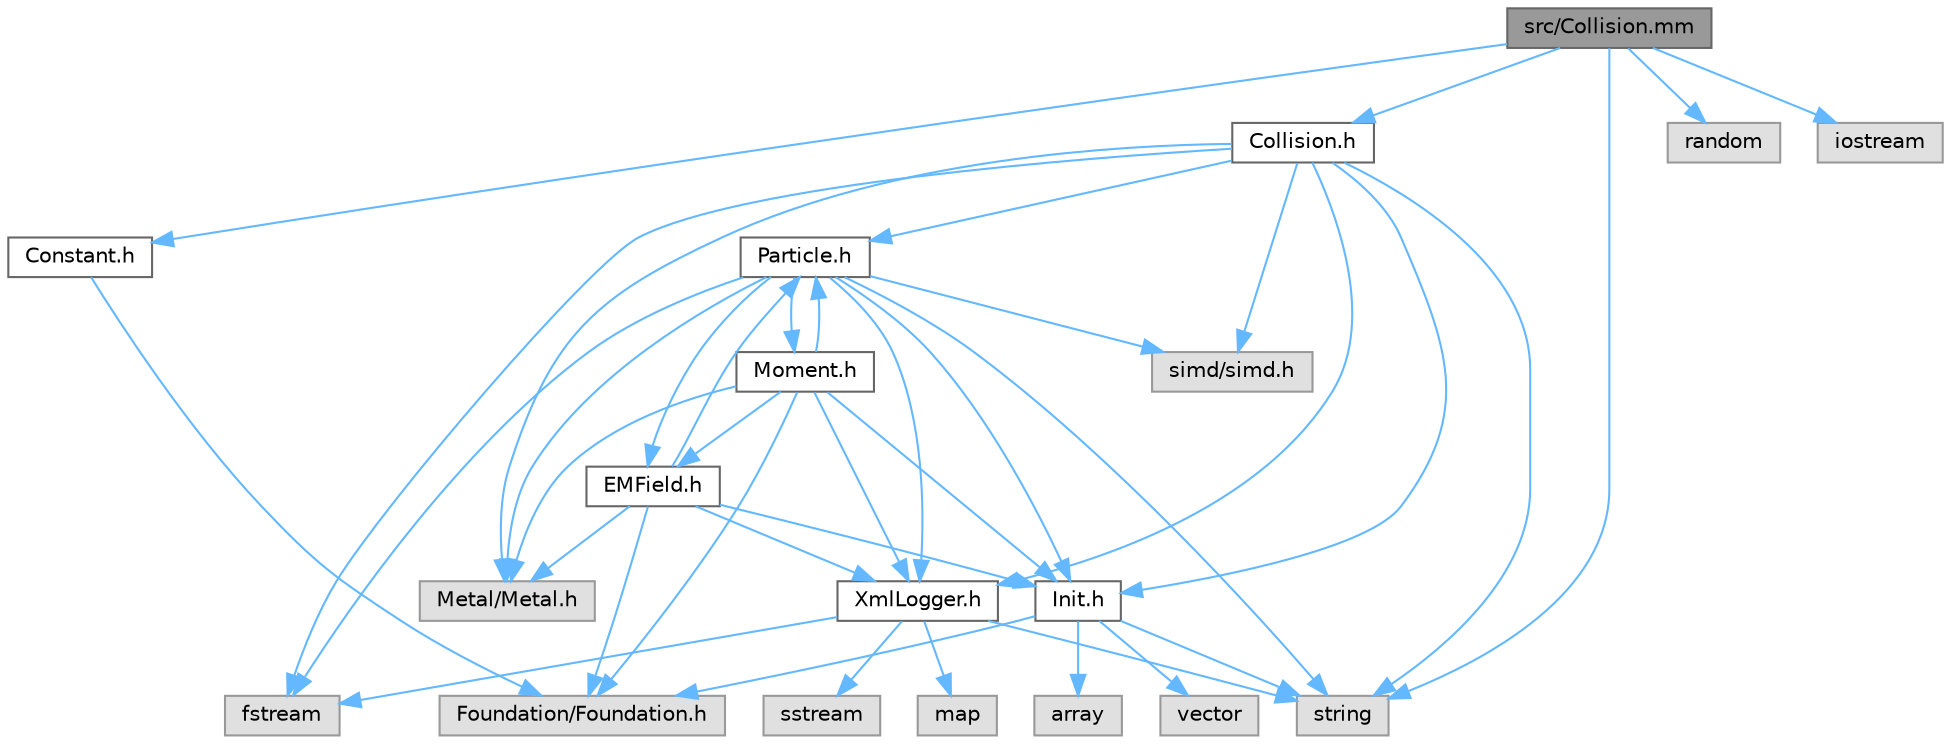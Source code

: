 digraph "src/Collision.mm"
{
 // LATEX_PDF_SIZE
  bgcolor="transparent";
  edge [fontname=Helvetica,fontsize=10,labelfontname=Helvetica,labelfontsize=10];
  node [fontname=Helvetica,fontsize=10,shape=box,height=0.2,width=0.4];
  Node1 [id="Node000001",label="src/Collision.mm",height=0.2,width=0.4,color="gray40", fillcolor="grey60", style="filled", fontcolor="black",tooltip=" "];
  Node1 -> Node2 [id="edge1_Node000001_Node000002",color="steelblue1",style="solid",tooltip=" "];
  Node2 [id="Node000002",label="Collision.h",height=0.2,width=0.4,color="grey40", fillcolor="white", style="filled",URL="$_collision_8h.html",tooltip=" "];
  Node2 -> Node3 [id="edge2_Node000002_Node000003",color="steelblue1",style="solid",tooltip=" "];
  Node3 [id="Node000003",label="Metal/Metal.h",height=0.2,width=0.4,color="grey60", fillcolor="#E0E0E0", style="filled",tooltip=" "];
  Node2 -> Node4 [id="edge3_Node000002_Node000004",color="steelblue1",style="solid",tooltip=" "];
  Node4 [id="Node000004",label="simd/simd.h",height=0.2,width=0.4,color="grey60", fillcolor="#E0E0E0", style="filled",tooltip=" "];
  Node2 -> Node5 [id="edge4_Node000002_Node000005",color="steelblue1",style="solid",tooltip=" "];
  Node5 [id="Node000005",label="fstream",height=0.2,width=0.4,color="grey60", fillcolor="#E0E0E0", style="filled",tooltip=" "];
  Node2 -> Node6 [id="edge5_Node000002_Node000006",color="steelblue1",style="solid",tooltip=" "];
  Node6 [id="Node000006",label="string",height=0.2,width=0.4,color="grey60", fillcolor="#E0E0E0", style="filled",tooltip=" "];
  Node2 -> Node7 [id="edge6_Node000002_Node000007",color="steelblue1",style="solid",tooltip=" "];
  Node7 [id="Node000007",label="Init.h",height=0.2,width=0.4,color="grey40", fillcolor="white", style="filled",URL="$_init_8h.html",tooltip=" "];
  Node7 -> Node8 [id="edge7_Node000007_Node000008",color="steelblue1",style="solid",tooltip=" "];
  Node8 [id="Node000008",label="Foundation/Foundation.h",height=0.2,width=0.4,color="grey60", fillcolor="#E0E0E0", style="filled",tooltip=" "];
  Node7 -> Node6 [id="edge8_Node000007_Node000006",color="steelblue1",style="solid",tooltip=" "];
  Node7 -> Node9 [id="edge9_Node000007_Node000009",color="steelblue1",style="solid",tooltip=" "];
  Node9 [id="Node000009",label="array",height=0.2,width=0.4,color="grey60", fillcolor="#E0E0E0", style="filled",tooltip=" "];
  Node7 -> Node10 [id="edge10_Node000007_Node000010",color="steelblue1",style="solid",tooltip=" "];
  Node10 [id="Node000010",label="vector",height=0.2,width=0.4,color="grey60", fillcolor="#E0E0E0", style="filled",tooltip=" "];
  Node2 -> Node11 [id="edge11_Node000002_Node000011",color="steelblue1",style="solid",tooltip=" "];
  Node11 [id="Node000011",label="Particle.h",height=0.2,width=0.4,color="grey40", fillcolor="white", style="filled",URL="$_particle_8h.html",tooltip=" "];
  Node11 -> Node3 [id="edge12_Node000011_Node000003",color="steelblue1",style="solid",tooltip=" "];
  Node11 -> Node4 [id="edge13_Node000011_Node000004",color="steelblue1",style="solid",tooltip=" "];
  Node11 -> Node5 [id="edge14_Node000011_Node000005",color="steelblue1",style="solid",tooltip=" "];
  Node11 -> Node6 [id="edge15_Node000011_Node000006",color="steelblue1",style="solid",tooltip=" "];
  Node11 -> Node7 [id="edge16_Node000011_Node000007",color="steelblue1",style="solid",tooltip=" "];
  Node11 -> Node12 [id="edge17_Node000011_Node000012",color="steelblue1",style="solid",tooltip=" "];
  Node12 [id="Node000012",label="EMField.h",height=0.2,width=0.4,color="grey40", fillcolor="white", style="filled",URL="$_e_m_field_8h.html",tooltip=" "];
  Node12 -> Node8 [id="edge18_Node000012_Node000008",color="steelblue1",style="solid",tooltip=" "];
  Node12 -> Node3 [id="edge19_Node000012_Node000003",color="steelblue1",style="solid",tooltip=" "];
  Node12 -> Node7 [id="edge20_Node000012_Node000007",color="steelblue1",style="solid",tooltip=" "];
  Node12 -> Node11 [id="edge21_Node000012_Node000011",color="steelblue1",style="solid",tooltip=" "];
  Node12 -> Node13 [id="edge22_Node000012_Node000013",color="steelblue1",style="solid",tooltip=" "];
  Node13 [id="Node000013",label="XmlLogger.h",height=0.2,width=0.4,color="grey40", fillcolor="white", style="filled",URL="$_xml_logger_8h.html",tooltip=" "];
  Node13 -> Node5 [id="edge23_Node000013_Node000005",color="steelblue1",style="solid",tooltip=" "];
  Node13 -> Node14 [id="edge24_Node000013_Node000014",color="steelblue1",style="solid",tooltip=" "];
  Node14 [id="Node000014",label="sstream",height=0.2,width=0.4,color="grey60", fillcolor="#E0E0E0", style="filled",tooltip=" "];
  Node13 -> Node15 [id="edge25_Node000013_Node000015",color="steelblue1",style="solid",tooltip=" "];
  Node15 [id="Node000015",label="map",height=0.2,width=0.4,color="grey60", fillcolor="#E0E0E0", style="filled",tooltip=" "];
  Node13 -> Node6 [id="edge26_Node000013_Node000006",color="steelblue1",style="solid",tooltip=" "];
  Node11 -> Node16 [id="edge27_Node000011_Node000016",color="steelblue1",style="solid",tooltip=" "];
  Node16 [id="Node000016",label="Moment.h",height=0.2,width=0.4,color="grey40", fillcolor="white", style="filled",URL="$_moment_8h.html",tooltip=" "];
  Node16 -> Node8 [id="edge28_Node000016_Node000008",color="steelblue1",style="solid",tooltip=" "];
  Node16 -> Node3 [id="edge29_Node000016_Node000003",color="steelblue1",style="solid",tooltip=" "];
  Node16 -> Node7 [id="edge30_Node000016_Node000007",color="steelblue1",style="solid",tooltip=" "];
  Node16 -> Node12 [id="edge31_Node000016_Node000012",color="steelblue1",style="solid",tooltip=" "];
  Node16 -> Node11 [id="edge32_Node000016_Node000011",color="steelblue1",style="solid",tooltip=" "];
  Node16 -> Node13 [id="edge33_Node000016_Node000013",color="steelblue1",style="solid",tooltip=" "];
  Node11 -> Node13 [id="edge34_Node000011_Node000013",color="steelblue1",style="solid",tooltip=" "];
  Node2 -> Node13 [id="edge35_Node000002_Node000013",color="steelblue1",style="solid",tooltip=" "];
  Node1 -> Node17 [id="edge36_Node000001_Node000017",color="steelblue1",style="solid",tooltip=" "];
  Node17 [id="Node000017",label="Constant.h",height=0.2,width=0.4,color="grey40", fillcolor="white", style="filled",URL="$_constant_8h.html",tooltip=" "];
  Node17 -> Node8 [id="edge37_Node000017_Node000008",color="steelblue1",style="solid",tooltip=" "];
  Node1 -> Node18 [id="edge38_Node000001_Node000018",color="steelblue1",style="solid",tooltip=" "];
  Node18 [id="Node000018",label="random",height=0.2,width=0.4,color="grey60", fillcolor="#E0E0E0", style="filled",tooltip=" "];
  Node1 -> Node6 [id="edge39_Node000001_Node000006",color="steelblue1",style="solid",tooltip=" "];
  Node1 -> Node19 [id="edge40_Node000001_Node000019",color="steelblue1",style="solid",tooltip=" "];
  Node19 [id="Node000019",label="iostream",height=0.2,width=0.4,color="grey60", fillcolor="#E0E0E0", style="filled",tooltip=" "];
}
